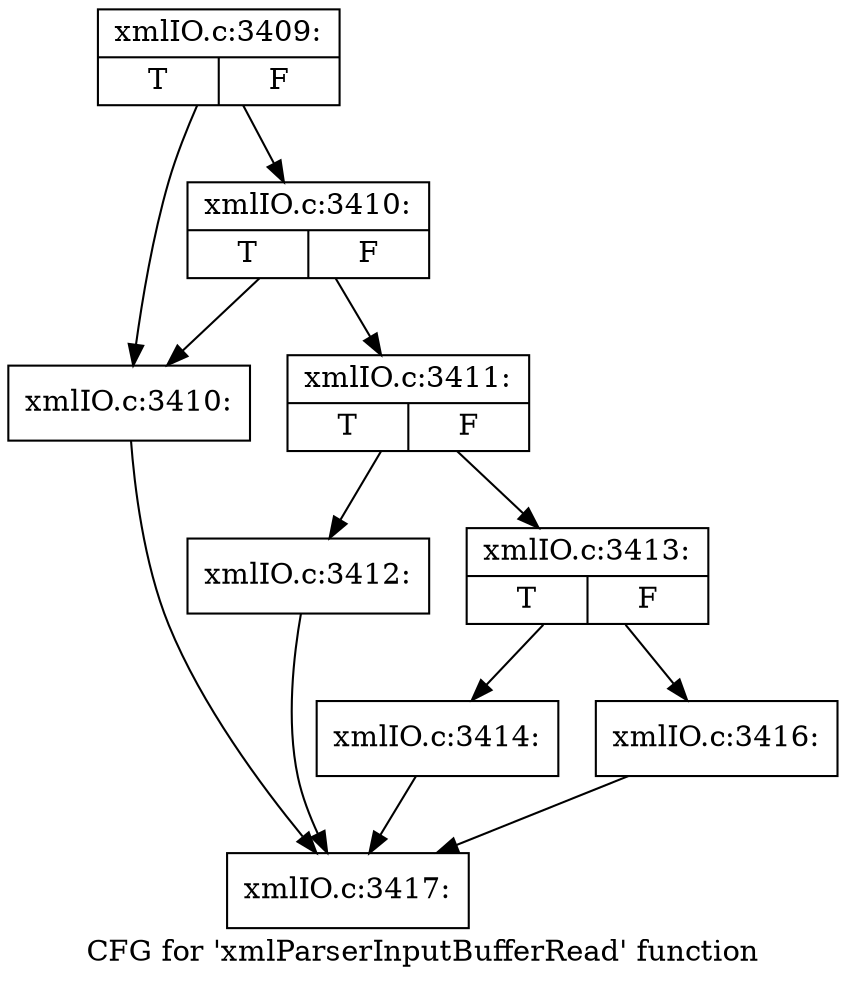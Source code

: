 digraph "CFG for 'xmlParserInputBufferRead' function" {
	label="CFG for 'xmlParserInputBufferRead' function";

	Node0x5307a00 [shape=record,label="{xmlIO.c:3409:|{<s0>T|<s1>F}}"];
	Node0x5307a00 -> Node0x5311bd0;
	Node0x5307a00 -> Node0x5311c70;
	Node0x5311c70 [shape=record,label="{xmlIO.c:3410:|{<s0>T|<s1>F}}"];
	Node0x5311c70 -> Node0x5311bd0;
	Node0x5311c70 -> Node0x5311c20;
	Node0x5311bd0 [shape=record,label="{xmlIO.c:3410:}"];
	Node0x5311bd0 -> Node0x5307dd0;
	Node0x5311c20 [shape=record,label="{xmlIO.c:3411:|{<s0>T|<s1>F}}"];
	Node0x5311c20 -> Node0x5312f90;
	Node0x5311c20 -> Node0x5313030;
	Node0x5312f90 [shape=record,label="{xmlIO.c:3412:}"];
	Node0x5312f90 -> Node0x5307dd0;
	Node0x5313030 [shape=record,label="{xmlIO.c:3413:|{<s0>T|<s1>F}}"];
	Node0x5313030 -> Node0x5313780;
	Node0x5313030 -> Node0x5313820;
	Node0x5313780 [shape=record,label="{xmlIO.c:3414:}"];
	Node0x5313780 -> Node0x5307dd0;
	Node0x5313820 [shape=record,label="{xmlIO.c:3416:}"];
	Node0x5313820 -> Node0x5307dd0;
	Node0x5307dd0 [shape=record,label="{xmlIO.c:3417:}"];
}
